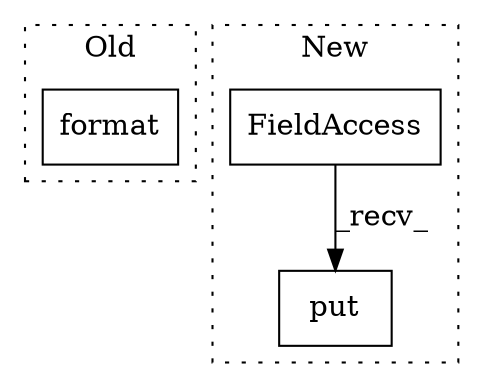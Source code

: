 digraph G {
subgraph cluster0 {
1 [label="format" a="32" s="5087,5108" l="7,1" shape="box"];
label = "Old";
style="dotted";
}
subgraph cluster1 {
2 [label="put" a="32" s="6496,6534" l="4,1" shape="box"];
3 [label="FieldAccess" a="22" s="6479" l="16" shape="box"];
label = "New";
style="dotted";
}
3 -> 2 [label="_recv_"];
}
